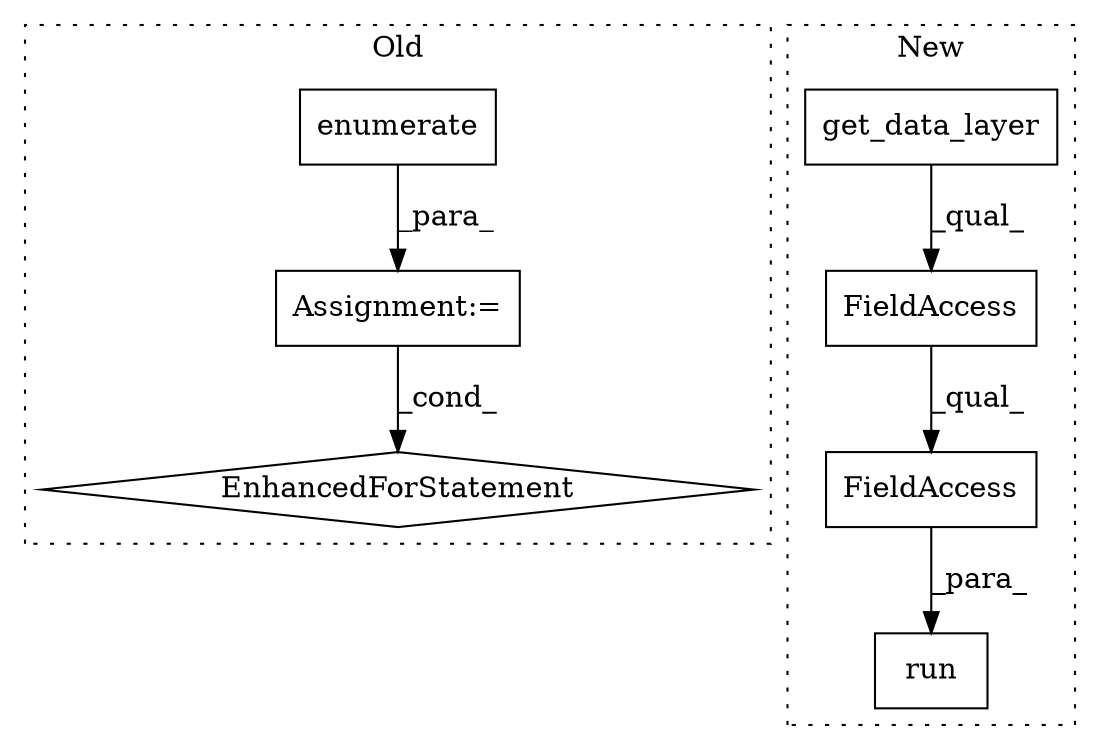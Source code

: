 digraph G {
subgraph cluster0 {
1 [label="enumerate" a="32" s="2795,2845" l="10,1" shape="box"];
3 [label="Assignment:=" a="7" s="2707,2846" l="72,2" shape="box"];
4 [label="EnhancedForStatement" a="70" s="2707,2846" l="72,2" shape="diamond"];
label = "Old";
style="dotted";
}
subgraph cluster1 {
2 [label="run" a="32" s="2764,2817" l="4,1" shape="box"];
5 [label="FieldAccess" a="22" s="2768" l="49" shape="box"];
6 [label="FieldAccess" a="22" s="2768" l="37" shape="box"];
7 [label="get_data_layer" a="32" s="2780" l="16" shape="box"];
label = "New";
style="dotted";
}
1 -> 3 [label="_para_"];
3 -> 4 [label="_cond_"];
5 -> 2 [label="_para_"];
6 -> 5 [label="_qual_"];
7 -> 6 [label="_qual_"];
}
